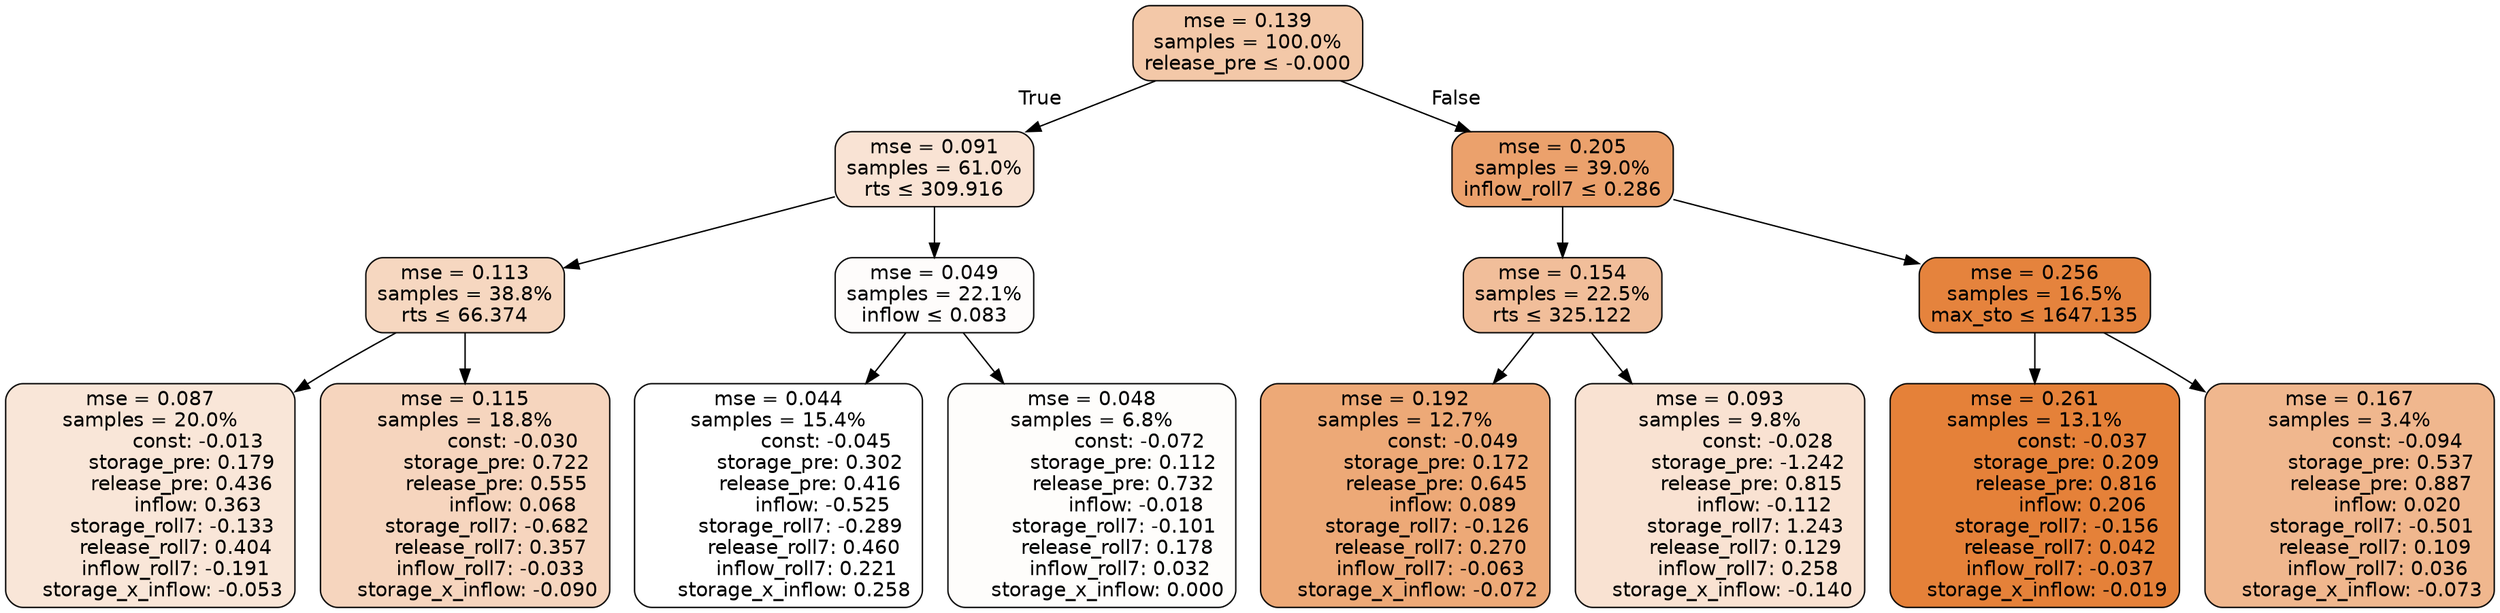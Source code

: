 digraph tree {
bgcolor="transparent"
node [shape=rectangle, style="filled, rounded", color="black", fontname=helvetica] ;
edge [fontname=helvetica] ;
	"0" [label="mse = 0.139
samples = 100.0%
release_pre &le; -0.000", fillcolor="#f3c8a8"]
	"1" [label="mse = 0.091
samples = 61.0%
rts &le; 309.916", fillcolor="#f9e3d4"]
	"2" [label="mse = 0.113
samples = 38.8%
rts &le; 66.374", fillcolor="#f6d7c0"]
	"3" [label="mse = 0.087
samples = 20.0%
               const: -0.013
          storage_pre: 0.179
          release_pre: 0.436
               inflow: 0.363
       storage_roll7: -0.133
        release_roll7: 0.404
        inflow_roll7: -0.191
    storage_x_inflow: -0.053", fillcolor="#f9e6d8"]
	"4" [label="mse = 0.115
samples = 18.8%
               const: -0.030
          storage_pre: 0.722
          release_pre: 0.555
               inflow: 0.068
       storage_roll7: -0.682
        release_roll7: 0.357
        inflow_roll7: -0.033
    storage_x_inflow: -0.090", fillcolor="#f6d5be"]
	"5" [label="mse = 0.049
samples = 22.1%
inflow &le; 0.083", fillcolor="#fefcfb"]
	"6" [label="mse = 0.044
samples = 15.4%
               const: -0.045
          storage_pre: 0.302
          release_pre: 0.416
              inflow: -0.525
       storage_roll7: -0.289
        release_roll7: 0.460
         inflow_roll7: 0.221
     storage_x_inflow: 0.258", fillcolor="#ffffff"]
	"7" [label="mse = 0.048
samples = 6.8%
               const: -0.072
          storage_pre: 0.112
          release_pre: 0.732
              inflow: -0.018
       storage_roll7: -0.101
        release_roll7: 0.178
         inflow_roll7: 0.032
     storage_x_inflow: 0.000", fillcolor="#fefdfb"]
	"8" [label="mse = 0.205
samples = 39.0%
inflow_roll7 &le; 0.286", fillcolor="#eba16c"]
	"9" [label="mse = 0.154
samples = 22.5%
rts &le; 325.122", fillcolor="#f1be9a"]
	"10" [label="mse = 0.192
samples = 12.7%
               const: -0.049
          storage_pre: 0.172
          release_pre: 0.645
               inflow: 0.089
       storage_roll7: -0.126
        release_roll7: 0.270
        inflow_roll7: -0.063
    storage_x_inflow: -0.072", fillcolor="#eda977"]
	"11" [label="mse = 0.093
samples = 9.8%
               const: -0.028
         storage_pre: -1.242
          release_pre: 0.815
              inflow: -0.112
        storage_roll7: 1.243
        release_roll7: 0.129
         inflow_roll7: 0.258
    storage_x_inflow: -0.140", fillcolor="#f9e2d2"]
	"12" [label="mse = 0.256
samples = 16.5%
max_sto &le; 1647.135", fillcolor="#e5833d"]
	"13" [label="mse = 0.261
samples = 13.1%
               const: -0.037
          storage_pre: 0.209
          release_pre: 0.816
               inflow: 0.206
       storage_roll7: -0.156
        release_roll7: 0.042
        inflow_roll7: -0.037
    storage_x_inflow: -0.019", fillcolor="#e58139"]
	"14" [label="mse = 0.167
samples = 3.4%
               const: -0.094
          storage_pre: 0.537
          release_pre: 0.887
               inflow: 0.020
       storage_roll7: -0.501
        release_roll7: 0.109
         inflow_roll7: 0.036
    storage_x_inflow: -0.073", fillcolor="#f0b78e"]

	"0" -> "1" [labeldistance=2.5, labelangle=45, headlabel="True"]
	"1" -> "2"
	"2" -> "3"
	"2" -> "4"
	"1" -> "5"
	"5" -> "6"
	"5" -> "7"
	"0" -> "8" [labeldistance=2.5, labelangle=-45, headlabel="False"]
	"8" -> "9"
	"9" -> "10"
	"9" -> "11"
	"8" -> "12"
	"12" -> "13"
	"12" -> "14"
}